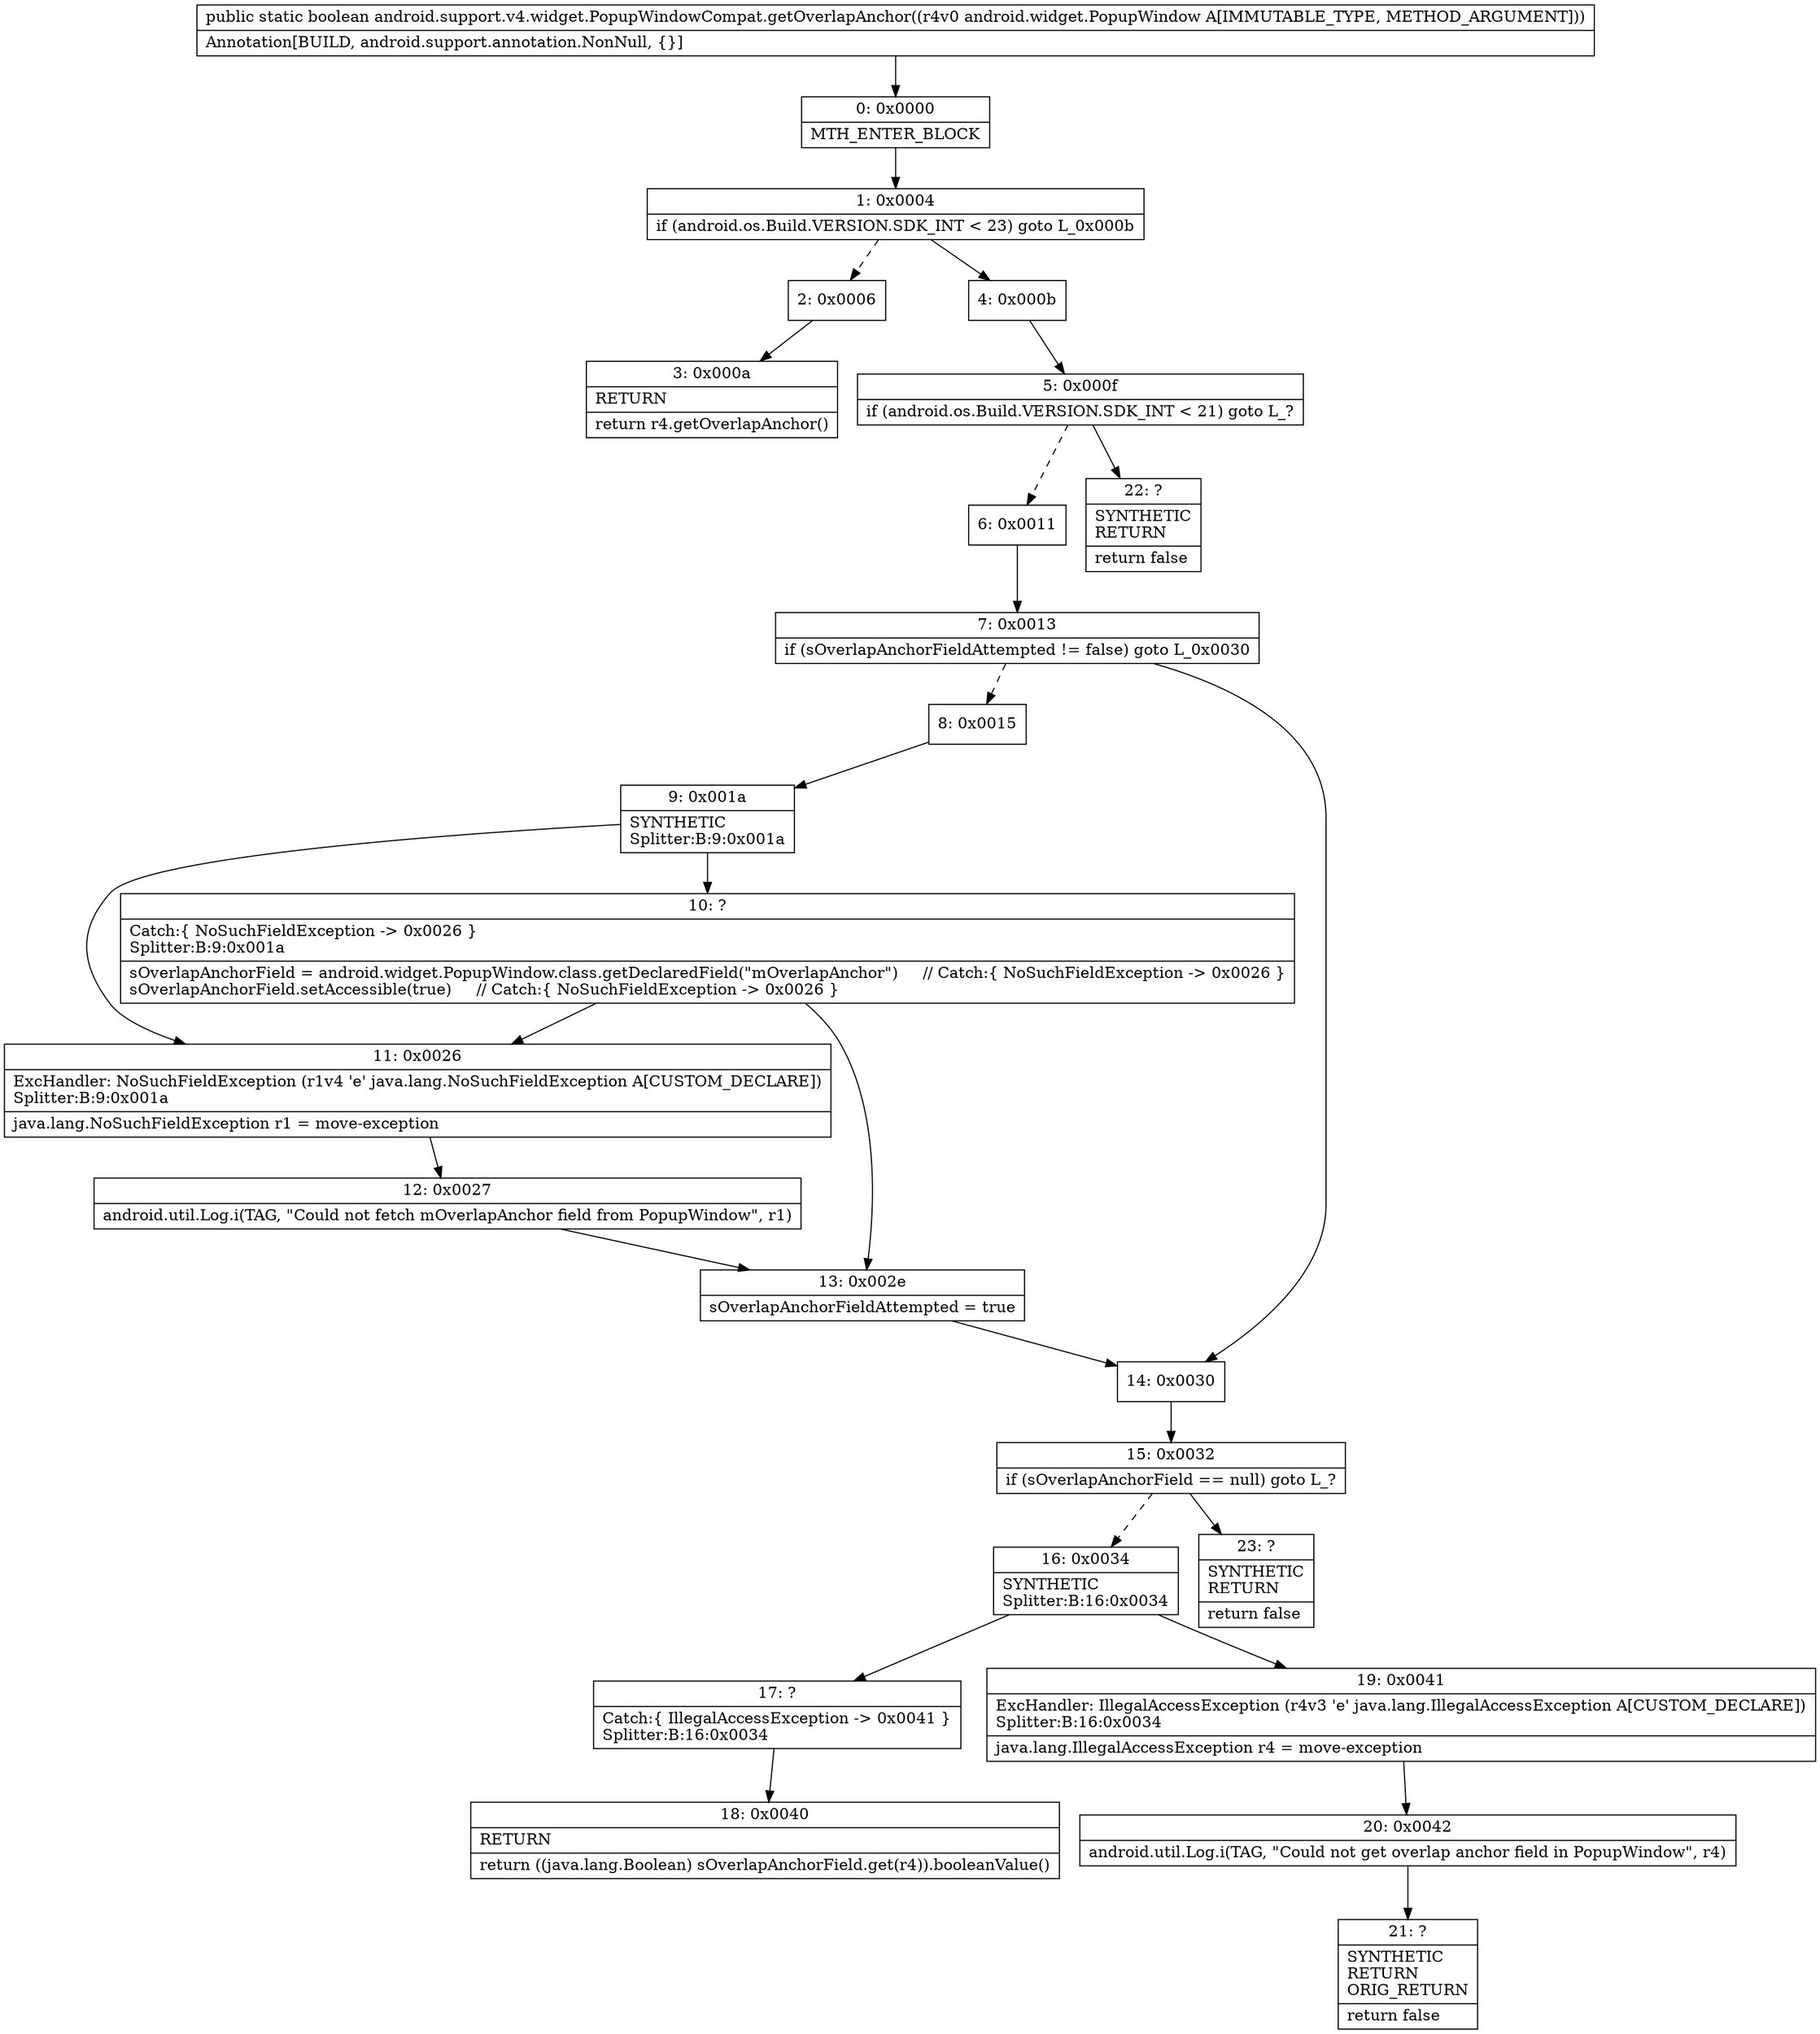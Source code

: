 digraph "CFG forandroid.support.v4.widget.PopupWindowCompat.getOverlapAnchor(Landroid\/widget\/PopupWindow;)Z" {
Node_0 [shape=record,label="{0\:\ 0x0000|MTH_ENTER_BLOCK\l}"];
Node_1 [shape=record,label="{1\:\ 0x0004|if (android.os.Build.VERSION.SDK_INT \< 23) goto L_0x000b\l}"];
Node_2 [shape=record,label="{2\:\ 0x0006}"];
Node_3 [shape=record,label="{3\:\ 0x000a|RETURN\l|return r4.getOverlapAnchor()\l}"];
Node_4 [shape=record,label="{4\:\ 0x000b}"];
Node_5 [shape=record,label="{5\:\ 0x000f|if (android.os.Build.VERSION.SDK_INT \< 21) goto L_?\l}"];
Node_6 [shape=record,label="{6\:\ 0x0011}"];
Node_7 [shape=record,label="{7\:\ 0x0013|if (sOverlapAnchorFieldAttempted != false) goto L_0x0030\l}"];
Node_8 [shape=record,label="{8\:\ 0x0015}"];
Node_9 [shape=record,label="{9\:\ 0x001a|SYNTHETIC\lSplitter:B:9:0x001a\l}"];
Node_10 [shape=record,label="{10\:\ ?|Catch:\{ NoSuchFieldException \-\> 0x0026 \}\lSplitter:B:9:0x001a\l|sOverlapAnchorField = android.widget.PopupWindow.class.getDeclaredField(\"mOverlapAnchor\")     \/\/ Catch:\{ NoSuchFieldException \-\> 0x0026 \}\lsOverlapAnchorField.setAccessible(true)     \/\/ Catch:\{ NoSuchFieldException \-\> 0x0026 \}\l}"];
Node_11 [shape=record,label="{11\:\ 0x0026|ExcHandler: NoSuchFieldException (r1v4 'e' java.lang.NoSuchFieldException A[CUSTOM_DECLARE])\lSplitter:B:9:0x001a\l|java.lang.NoSuchFieldException r1 = move\-exception\l}"];
Node_12 [shape=record,label="{12\:\ 0x0027|android.util.Log.i(TAG, \"Could not fetch mOverlapAnchor field from PopupWindow\", r1)\l}"];
Node_13 [shape=record,label="{13\:\ 0x002e|sOverlapAnchorFieldAttempted = true\l}"];
Node_14 [shape=record,label="{14\:\ 0x0030}"];
Node_15 [shape=record,label="{15\:\ 0x0032|if (sOverlapAnchorField == null) goto L_?\l}"];
Node_16 [shape=record,label="{16\:\ 0x0034|SYNTHETIC\lSplitter:B:16:0x0034\l}"];
Node_17 [shape=record,label="{17\:\ ?|Catch:\{ IllegalAccessException \-\> 0x0041 \}\lSplitter:B:16:0x0034\l}"];
Node_18 [shape=record,label="{18\:\ 0x0040|RETURN\l|return ((java.lang.Boolean) sOverlapAnchorField.get(r4)).booleanValue()\l}"];
Node_19 [shape=record,label="{19\:\ 0x0041|ExcHandler: IllegalAccessException (r4v3 'e' java.lang.IllegalAccessException A[CUSTOM_DECLARE])\lSplitter:B:16:0x0034\l|java.lang.IllegalAccessException r4 = move\-exception\l}"];
Node_20 [shape=record,label="{20\:\ 0x0042|android.util.Log.i(TAG, \"Could not get overlap anchor field in PopupWindow\", r4)\l}"];
Node_21 [shape=record,label="{21\:\ ?|SYNTHETIC\lRETURN\lORIG_RETURN\l|return false\l}"];
Node_22 [shape=record,label="{22\:\ ?|SYNTHETIC\lRETURN\l|return false\l}"];
Node_23 [shape=record,label="{23\:\ ?|SYNTHETIC\lRETURN\l|return false\l}"];
MethodNode[shape=record,label="{public static boolean android.support.v4.widget.PopupWindowCompat.getOverlapAnchor((r4v0 android.widget.PopupWindow A[IMMUTABLE_TYPE, METHOD_ARGUMENT]))  | Annotation[BUILD, android.support.annotation.NonNull, \{\}]\l}"];
MethodNode -> Node_0;
Node_0 -> Node_1;
Node_1 -> Node_2[style=dashed];
Node_1 -> Node_4;
Node_2 -> Node_3;
Node_4 -> Node_5;
Node_5 -> Node_6[style=dashed];
Node_5 -> Node_22;
Node_6 -> Node_7;
Node_7 -> Node_8[style=dashed];
Node_7 -> Node_14;
Node_8 -> Node_9;
Node_9 -> Node_10;
Node_9 -> Node_11;
Node_10 -> Node_11;
Node_10 -> Node_13;
Node_11 -> Node_12;
Node_12 -> Node_13;
Node_13 -> Node_14;
Node_14 -> Node_15;
Node_15 -> Node_16[style=dashed];
Node_15 -> Node_23;
Node_16 -> Node_17;
Node_16 -> Node_19;
Node_17 -> Node_18;
Node_19 -> Node_20;
Node_20 -> Node_21;
}

